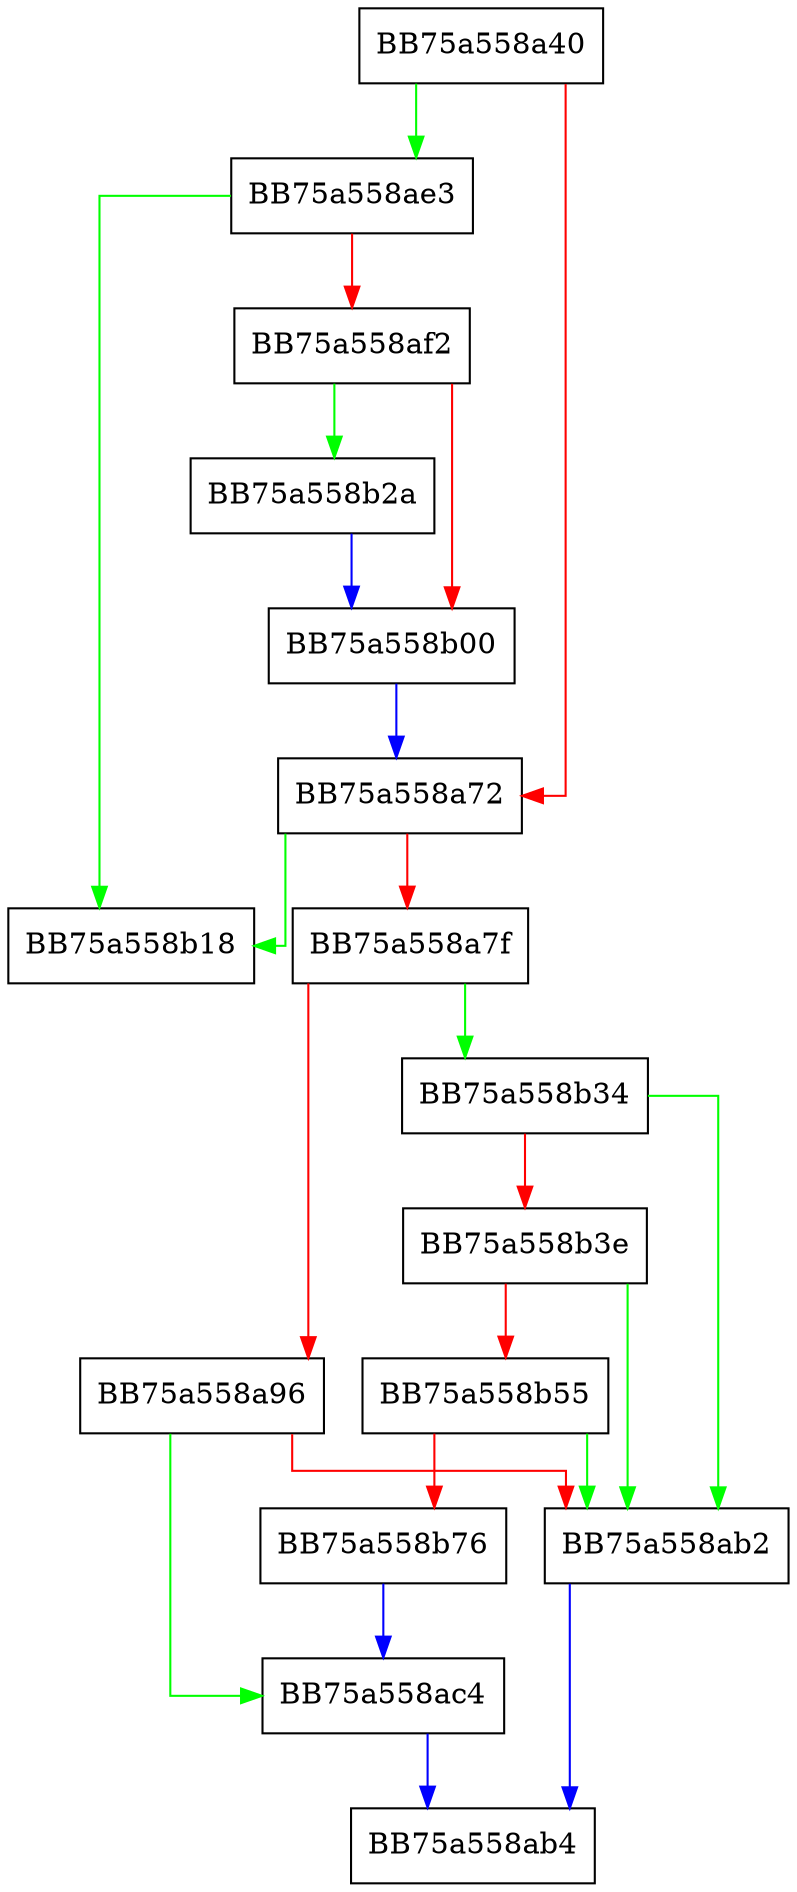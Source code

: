 digraph lua_mp_getattributevalue {
  node [shape="box"];
  graph [splines=ortho];
  BB75a558a40 -> BB75a558ae3 [color="green"];
  BB75a558a40 -> BB75a558a72 [color="red"];
  BB75a558a72 -> BB75a558b18 [color="green"];
  BB75a558a72 -> BB75a558a7f [color="red"];
  BB75a558a7f -> BB75a558b34 [color="green"];
  BB75a558a7f -> BB75a558a96 [color="red"];
  BB75a558a96 -> BB75a558ac4 [color="green"];
  BB75a558a96 -> BB75a558ab2 [color="red"];
  BB75a558ab2 -> BB75a558ab4 [color="blue"];
  BB75a558ac4 -> BB75a558ab4 [color="blue"];
  BB75a558ae3 -> BB75a558b18 [color="green"];
  BB75a558ae3 -> BB75a558af2 [color="red"];
  BB75a558af2 -> BB75a558b2a [color="green"];
  BB75a558af2 -> BB75a558b00 [color="red"];
  BB75a558b00 -> BB75a558a72 [color="blue"];
  BB75a558b2a -> BB75a558b00 [color="blue"];
  BB75a558b34 -> BB75a558ab2 [color="green"];
  BB75a558b34 -> BB75a558b3e [color="red"];
  BB75a558b3e -> BB75a558ab2 [color="green"];
  BB75a558b3e -> BB75a558b55 [color="red"];
  BB75a558b55 -> BB75a558ab2 [color="green"];
  BB75a558b55 -> BB75a558b76 [color="red"];
  BB75a558b76 -> BB75a558ac4 [color="blue"];
}
